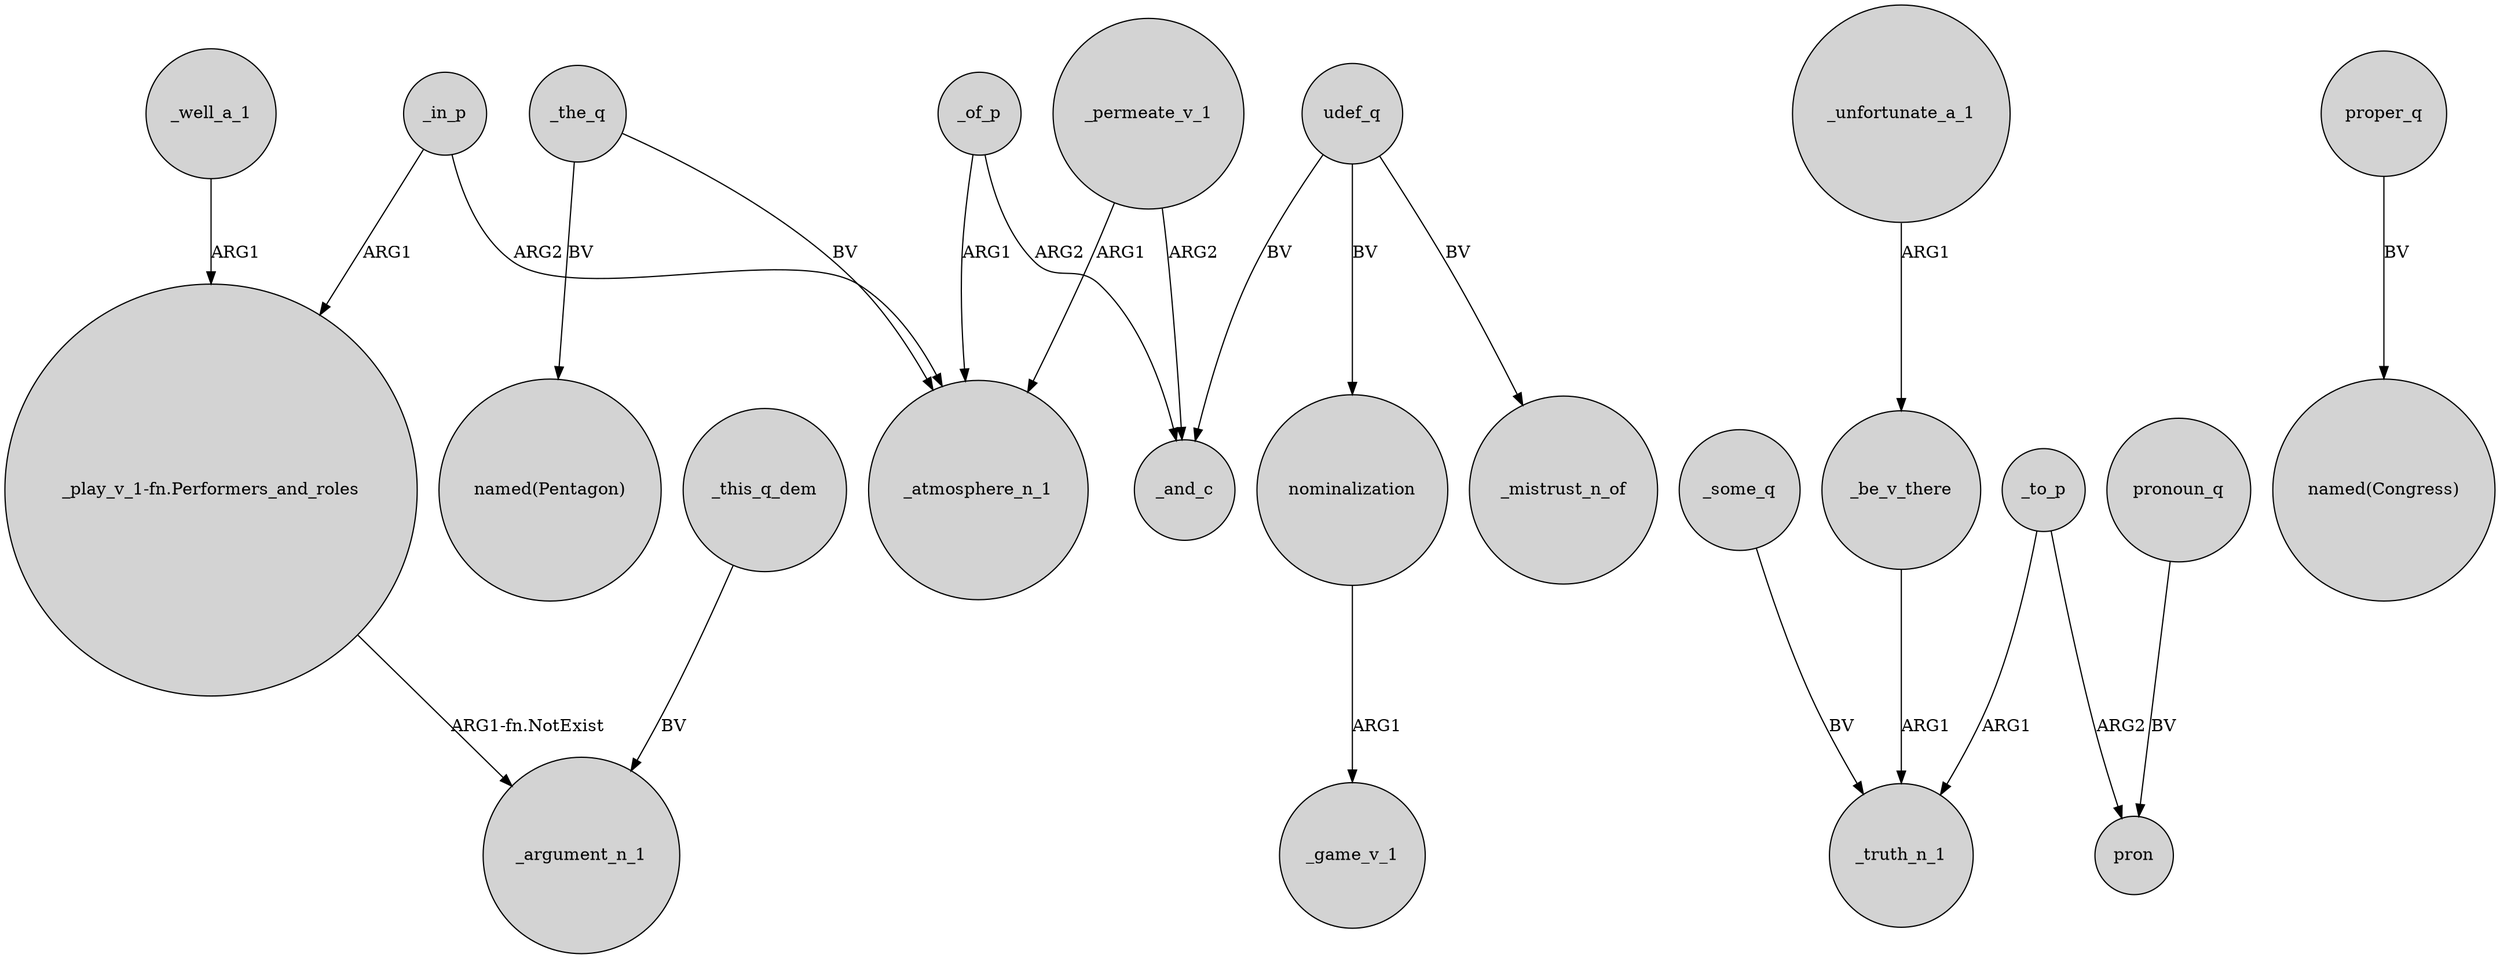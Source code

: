 digraph {
	node [shape=circle style=filled]
	_well_a_1 -> "_play_v_1-fn.Performers_and_roles" [label=ARG1]
	_of_p -> _and_c [label=ARG2]
	nominalization -> _game_v_1 [label=ARG1]
	_in_p -> _atmosphere_n_1 [label=ARG2]
	_some_q -> _truth_n_1 [label=BV]
	_the_q -> _atmosphere_n_1 [label=BV]
	proper_q -> "named(Congress)" [label=BV]
	_this_q_dem -> _argument_n_1 [label=BV]
	_to_p -> _truth_n_1 [label=ARG1]
	pronoun_q -> pron [label=BV]
	_unfortunate_a_1 -> _be_v_there [label=ARG1]
	udef_q -> nominalization [label=BV]
	_in_p -> "_play_v_1-fn.Performers_and_roles" [label=ARG1]
	_permeate_v_1 -> _atmosphere_n_1 [label=ARG1]
	_of_p -> _atmosphere_n_1 [label=ARG1]
	_be_v_there -> _truth_n_1 [label=ARG1]
	"_play_v_1-fn.Performers_and_roles" -> _argument_n_1 [label="ARG1-fn.NotExist"]
	_the_q -> "named(Pentagon)" [label=BV]
	udef_q -> _and_c [label=BV]
	_to_p -> pron [label=ARG2]
	udef_q -> _mistrust_n_of [label=BV]
	_permeate_v_1 -> _and_c [label=ARG2]
}
